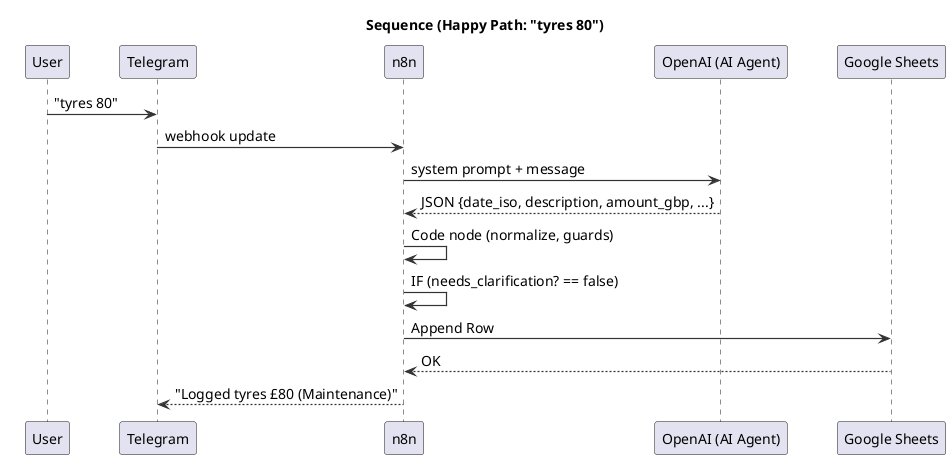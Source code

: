 @startuml sequence_happy_path

title Sequence (Happy Path: "tyres 80")
skinparam ParticipantPadding 20
skinparam BoxPadding 10
skinparam ArrowColor #333
skinparam ArrowThickness 1.2
skinparam ArrowFontSize 12
skinparam DefaultFontSize 14

participant User as U
participant Telegram as TG
participant n8n as N
participant "OpenAI (AI Agent)" as AI
participant "Google Sheets" as GS

U -> TG : "tyres 80"
TG -> N : webhook update
N -> AI : system prompt + message
AI --> N : JSON {date_iso, description, amount_gbp, ...}
N -> N : Code node (normalize, guards)
N -> N : IF (needs_clarification? == false)
N -> GS : Append Row
GS --> N : OK
N --> TG : "Logged tyres £80 (Maintenance)"
@enduml
